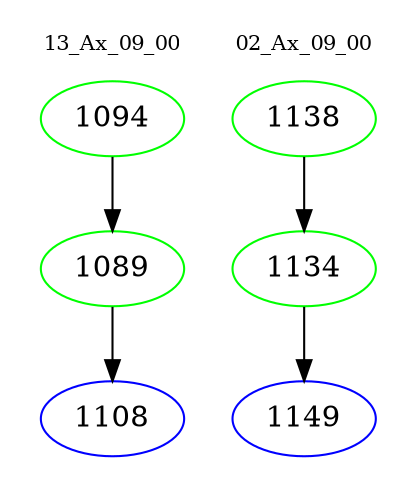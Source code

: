 digraph{
subgraph cluster_0 {
color = white
label = "13_Ax_09_00";
fontsize=10;
T0_1094 [label="1094", color="green"]
T0_1094 -> T0_1089 [color="black"]
T0_1089 [label="1089", color="green"]
T0_1089 -> T0_1108 [color="black"]
T0_1108 [label="1108", color="blue"]
}
subgraph cluster_1 {
color = white
label = "02_Ax_09_00";
fontsize=10;
T1_1138 [label="1138", color="green"]
T1_1138 -> T1_1134 [color="black"]
T1_1134 [label="1134", color="green"]
T1_1134 -> T1_1149 [color="black"]
T1_1149 [label="1149", color="blue"]
}
}
